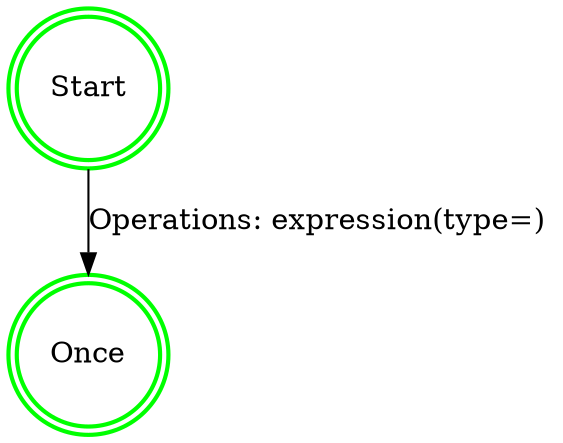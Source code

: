 digraph G {
    "Once" [shape=doublecircle, color=green, style=bold];
    "Start" [shape=doublecircle, color=green, style=bold];
    "Start" -> "Once" [label="Operations: expression(type=) "];
}
